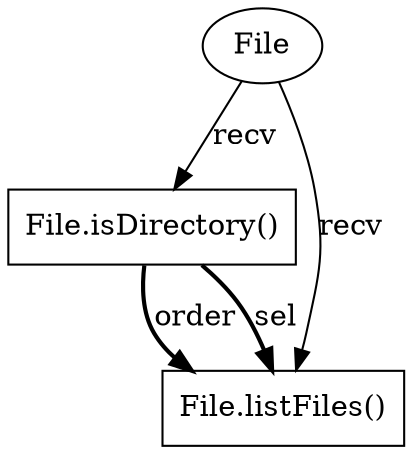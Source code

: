 digraph "AUG" {

  1 [ label="File.isDirectory()" shape="box" ];
  2 [ label="File" shape="ellipse" ];
  3 [ label="File.listFiles()" shape="box" ];
  2 -> 1 [ label="recv" style="solid" ];
  1 -> 3 [ label="order" style="bold" ];
  1 -> 3 [ label="sel" style="bold" ];
  2 -> 3 [ label="recv" style="solid" ];
}
